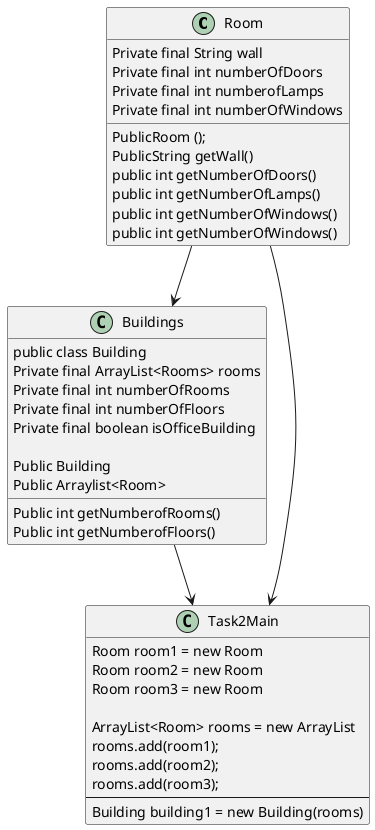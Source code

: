 @startuml
Class Room{
Private final String wall
Private final int numberOfDoors
Private final int numberofLamps
Private final int numberOfWindows

PublicRoom ();
PublicString getWall()
public int getNumberOfDoors()
public int getNumberOfLamps()
public int getNumberOfWindows()
public int getNumberOfWindows()


}

Class Buildings {
public class Building
Private final ArrayList<Rooms> rooms
Private final int numberOfRooms
Private final int numberOfFloors
Private final boolean isOfficeBuilding

Public Building
Public Arraylist<Room>
Public int getNumberofRooms()
Public int getNumberofFloors()


}

Room --> Buildings
Room --> Task2Main
Buildings --> Task2Main

Class Task2Main {
Room room1 = new Room
Room room2 = new Room
Room room3 = new Room

ArrayList<Room> rooms = new ArrayList
rooms.add(room1);
rooms.add(room2);
rooms.add(room3);
----
Building building1 = new Building(rooms)
}
@enduml